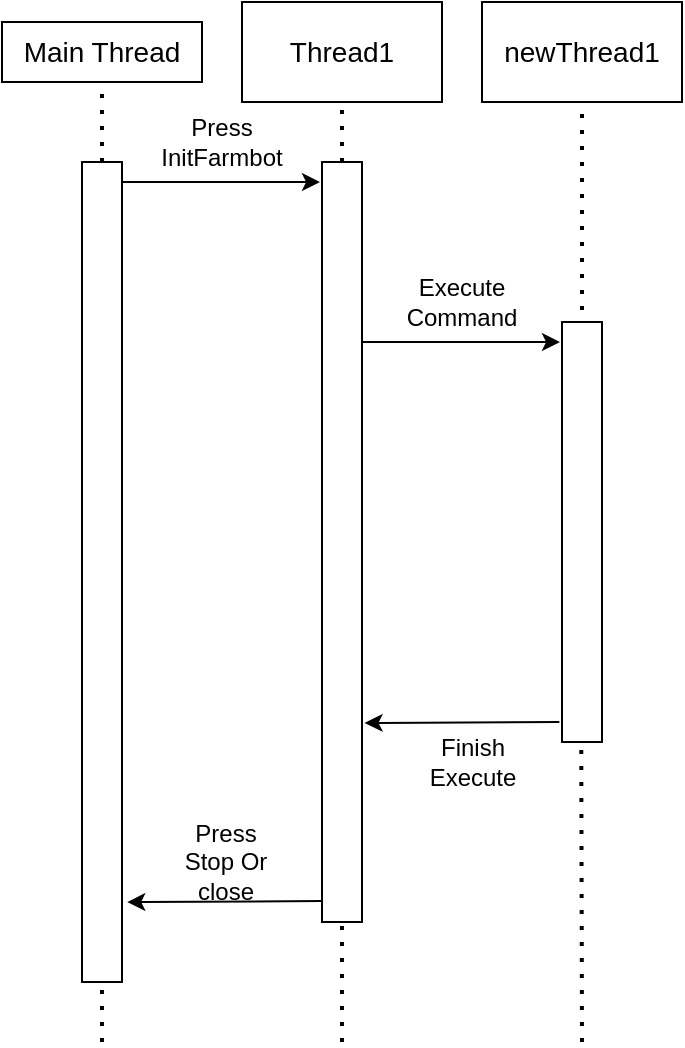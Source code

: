 <mxfile version="13.4.2" type="device"><diagram id="gm3fz-d4MUMzASYZPzok" name="Page-1"><mxGraphModel dx="1038" dy="531" grid="1" gridSize="10" guides="1" tooltips="1" connect="1" arrows="1" fold="1" page="1" pageScale="1" pageWidth="850" pageHeight="1100" math="0" shadow="0"><root><mxCell id="0"/><mxCell id="1" parent="0"/><mxCell id="vAhlZC_s_tNKNcjvZKt8-1" value="&lt;font style=&quot;font-size: 14px&quot;&gt;Main Thread&lt;/font&gt;" style="rounded=0;whiteSpace=wrap;html=1;" vertex="1" parent="1"><mxGeometry x="40" y="20" width="100" height="30" as="geometry"/></mxCell><mxCell id="vAhlZC_s_tNKNcjvZKt8-2" value="" style="rounded=0;whiteSpace=wrap;html=1;" vertex="1" parent="1"><mxGeometry x="80" y="90" width="20" height="410" as="geometry"/></mxCell><mxCell id="vAhlZC_s_tNKNcjvZKt8-3" value="&lt;font style=&quot;font-size: 14px&quot;&gt;Thread1&lt;/font&gt;" style="rounded=0;whiteSpace=wrap;html=1;" vertex="1" parent="1"><mxGeometry x="160" y="10" width="100" height="50" as="geometry"/></mxCell><mxCell id="vAhlZC_s_tNKNcjvZKt8-4" value="" style="rounded=0;whiteSpace=wrap;html=1;" vertex="1" parent="1"><mxGeometry x="200" y="90" width="20" height="380" as="geometry"/></mxCell><mxCell id="vAhlZC_s_tNKNcjvZKt8-5" value="" style="endArrow=classic;html=1;" edge="1" parent="1"><mxGeometry width="50" height="50" relative="1" as="geometry"><mxPoint x="100" y="100" as="sourcePoint"/><mxPoint x="199" y="100" as="targetPoint"/></mxGeometry></mxCell><mxCell id="vAhlZC_s_tNKNcjvZKt8-6" value="Press InitFarmbot" style="text;html=1;strokeColor=none;fillColor=none;align=center;verticalAlign=middle;whiteSpace=wrap;rounded=0;" vertex="1" parent="1"><mxGeometry x="130" y="70" width="40" height="20" as="geometry"/></mxCell><mxCell id="vAhlZC_s_tNKNcjvZKt8-7" value="" style="endArrow=none;dashed=1;html=1;dashPattern=1 3;strokeWidth=2;exitX=0.5;exitY=0;exitDx=0;exitDy=0;" edge="1" parent="1" source="vAhlZC_s_tNKNcjvZKt8-2"><mxGeometry width="50" height="50" relative="1" as="geometry"><mxPoint x="40" y="100" as="sourcePoint"/><mxPoint x="90" y="50" as="targetPoint"/></mxGeometry></mxCell><mxCell id="vAhlZC_s_tNKNcjvZKt8-8" value="" style="endArrow=none;dashed=1;html=1;dashPattern=1 3;strokeWidth=2;entryX=0.5;entryY=1;entryDx=0;entryDy=0;" edge="1" parent="1" target="vAhlZC_s_tNKNcjvZKt8-2"><mxGeometry width="50" height="50" relative="1" as="geometry"><mxPoint x="90" y="530" as="sourcePoint"/><mxPoint x="89.5" y="320" as="targetPoint"/></mxGeometry></mxCell><mxCell id="vAhlZC_s_tNKNcjvZKt8-12" value="" style="endArrow=none;dashed=1;html=1;dashPattern=1 3;strokeWidth=2;exitX=0.5;exitY=0;exitDx=0;exitDy=0;" edge="1" parent="1" source="vAhlZC_s_tNKNcjvZKt8-4"><mxGeometry width="50" height="50" relative="1" as="geometry"><mxPoint x="160" y="110" as="sourcePoint"/><mxPoint x="210" y="60" as="targetPoint"/></mxGeometry></mxCell><mxCell id="vAhlZC_s_tNKNcjvZKt8-14" value="&lt;span style=&quot;font-size: 14px&quot;&gt;newThread1&lt;br&gt;&lt;/span&gt;" style="rounded=0;whiteSpace=wrap;html=1;" vertex="1" parent="1"><mxGeometry x="280" y="10" width="100" height="50" as="geometry"/></mxCell><mxCell id="vAhlZC_s_tNKNcjvZKt8-15" value="" style="endArrow=none;dashed=1;html=1;dashPattern=1 3;strokeWidth=2;" edge="1" parent="1"><mxGeometry width="50" height="50" relative="1" as="geometry"><mxPoint x="330" y="530" as="sourcePoint"/><mxPoint x="329.5" y="330" as="targetPoint"/></mxGeometry></mxCell><mxCell id="vAhlZC_s_tNKNcjvZKt8-16" value="Press Stop Or close" style="text;html=1;strokeColor=none;fillColor=none;align=center;verticalAlign=middle;whiteSpace=wrap;rounded=0;" vertex="1" parent="1"><mxGeometry x="122.22" y="430" width="60" height="20" as="geometry"/></mxCell><mxCell id="vAhlZC_s_tNKNcjvZKt8-20" value="" style="endArrow=none;dashed=1;html=1;dashPattern=1 3;strokeWidth=2;entryX=0.5;entryY=1;entryDx=0;entryDy=0;" edge="1" parent="1" target="vAhlZC_s_tNKNcjvZKt8-14"><mxGeometry width="50" height="50" relative="1" as="geometry"><mxPoint x="330" y="220" as="sourcePoint"/><mxPoint x="220" y="70" as="targetPoint"/></mxGeometry></mxCell><mxCell id="vAhlZC_s_tNKNcjvZKt8-22" value="Execute Command" style="text;html=1;strokeColor=none;fillColor=none;align=center;verticalAlign=middle;whiteSpace=wrap;rounded=0;" vertex="1" parent="1"><mxGeometry x="250" y="150" width="40" height="20" as="geometry"/></mxCell><mxCell id="vAhlZC_s_tNKNcjvZKt8-24" value="Finish Execute" style="text;html=1;strokeColor=none;fillColor=none;align=center;verticalAlign=middle;whiteSpace=wrap;rounded=0;" vertex="1" parent="1"><mxGeometry x="238.69" y="380" width="72.8" height="20" as="geometry"/></mxCell><mxCell id="vAhlZC_s_tNKNcjvZKt8-25" value="" style="endArrow=none;dashed=1;html=1;dashPattern=1 3;strokeWidth=2;entryX=0.5;entryY=1;entryDx=0;entryDy=0;" edge="1" parent="1" target="vAhlZC_s_tNKNcjvZKt8-4"><mxGeometry width="50" height="50" relative="1" as="geometry"><mxPoint x="210" y="530" as="sourcePoint"/><mxPoint x="210" y="480" as="targetPoint"/></mxGeometry></mxCell><mxCell id="vAhlZC_s_tNKNcjvZKt8-27" value="" style="endArrow=classic;html=1;exitX=-0.111;exitY=0.262;exitDx=0;exitDy=0;exitPerimeter=0;entryX=1.02;entryY=0.244;entryDx=0;entryDy=0;entryPerimeter=0;" edge="1" parent="1"><mxGeometry width="50" height="50" relative="1" as="geometry"><mxPoint x="200.0" y="459.56" as="sourcePoint"/><mxPoint x="102.62" y="460.04" as="targetPoint"/></mxGeometry></mxCell><mxCell id="vAhlZC_s_tNKNcjvZKt8-35" value="" style="endArrow=classic;html=1;" edge="1" parent="1"><mxGeometry width="50" height="50" relative="1" as="geometry"><mxPoint x="220" y="180" as="sourcePoint"/><mxPoint x="319" y="180" as="targetPoint"/></mxGeometry></mxCell><mxCell id="vAhlZC_s_tNKNcjvZKt8-36" value="" style="endArrow=classic;html=1;exitX=-0.111;exitY=0.262;exitDx=0;exitDy=0;exitPerimeter=0;entryX=1.02;entryY=0.244;entryDx=0;entryDy=0;entryPerimeter=0;" edge="1" parent="1"><mxGeometry width="50" height="50" relative="1" as="geometry"><mxPoint x="318.69" y="370.0" as="sourcePoint"/><mxPoint x="221.31" y="370.48" as="targetPoint"/></mxGeometry></mxCell><mxCell id="vAhlZC_s_tNKNcjvZKt8-9" value="" style="rounded=0;whiteSpace=wrap;html=1;" vertex="1" parent="1"><mxGeometry x="320" y="170" width="20" height="210" as="geometry"/></mxCell></root></mxGraphModel></diagram></mxfile>